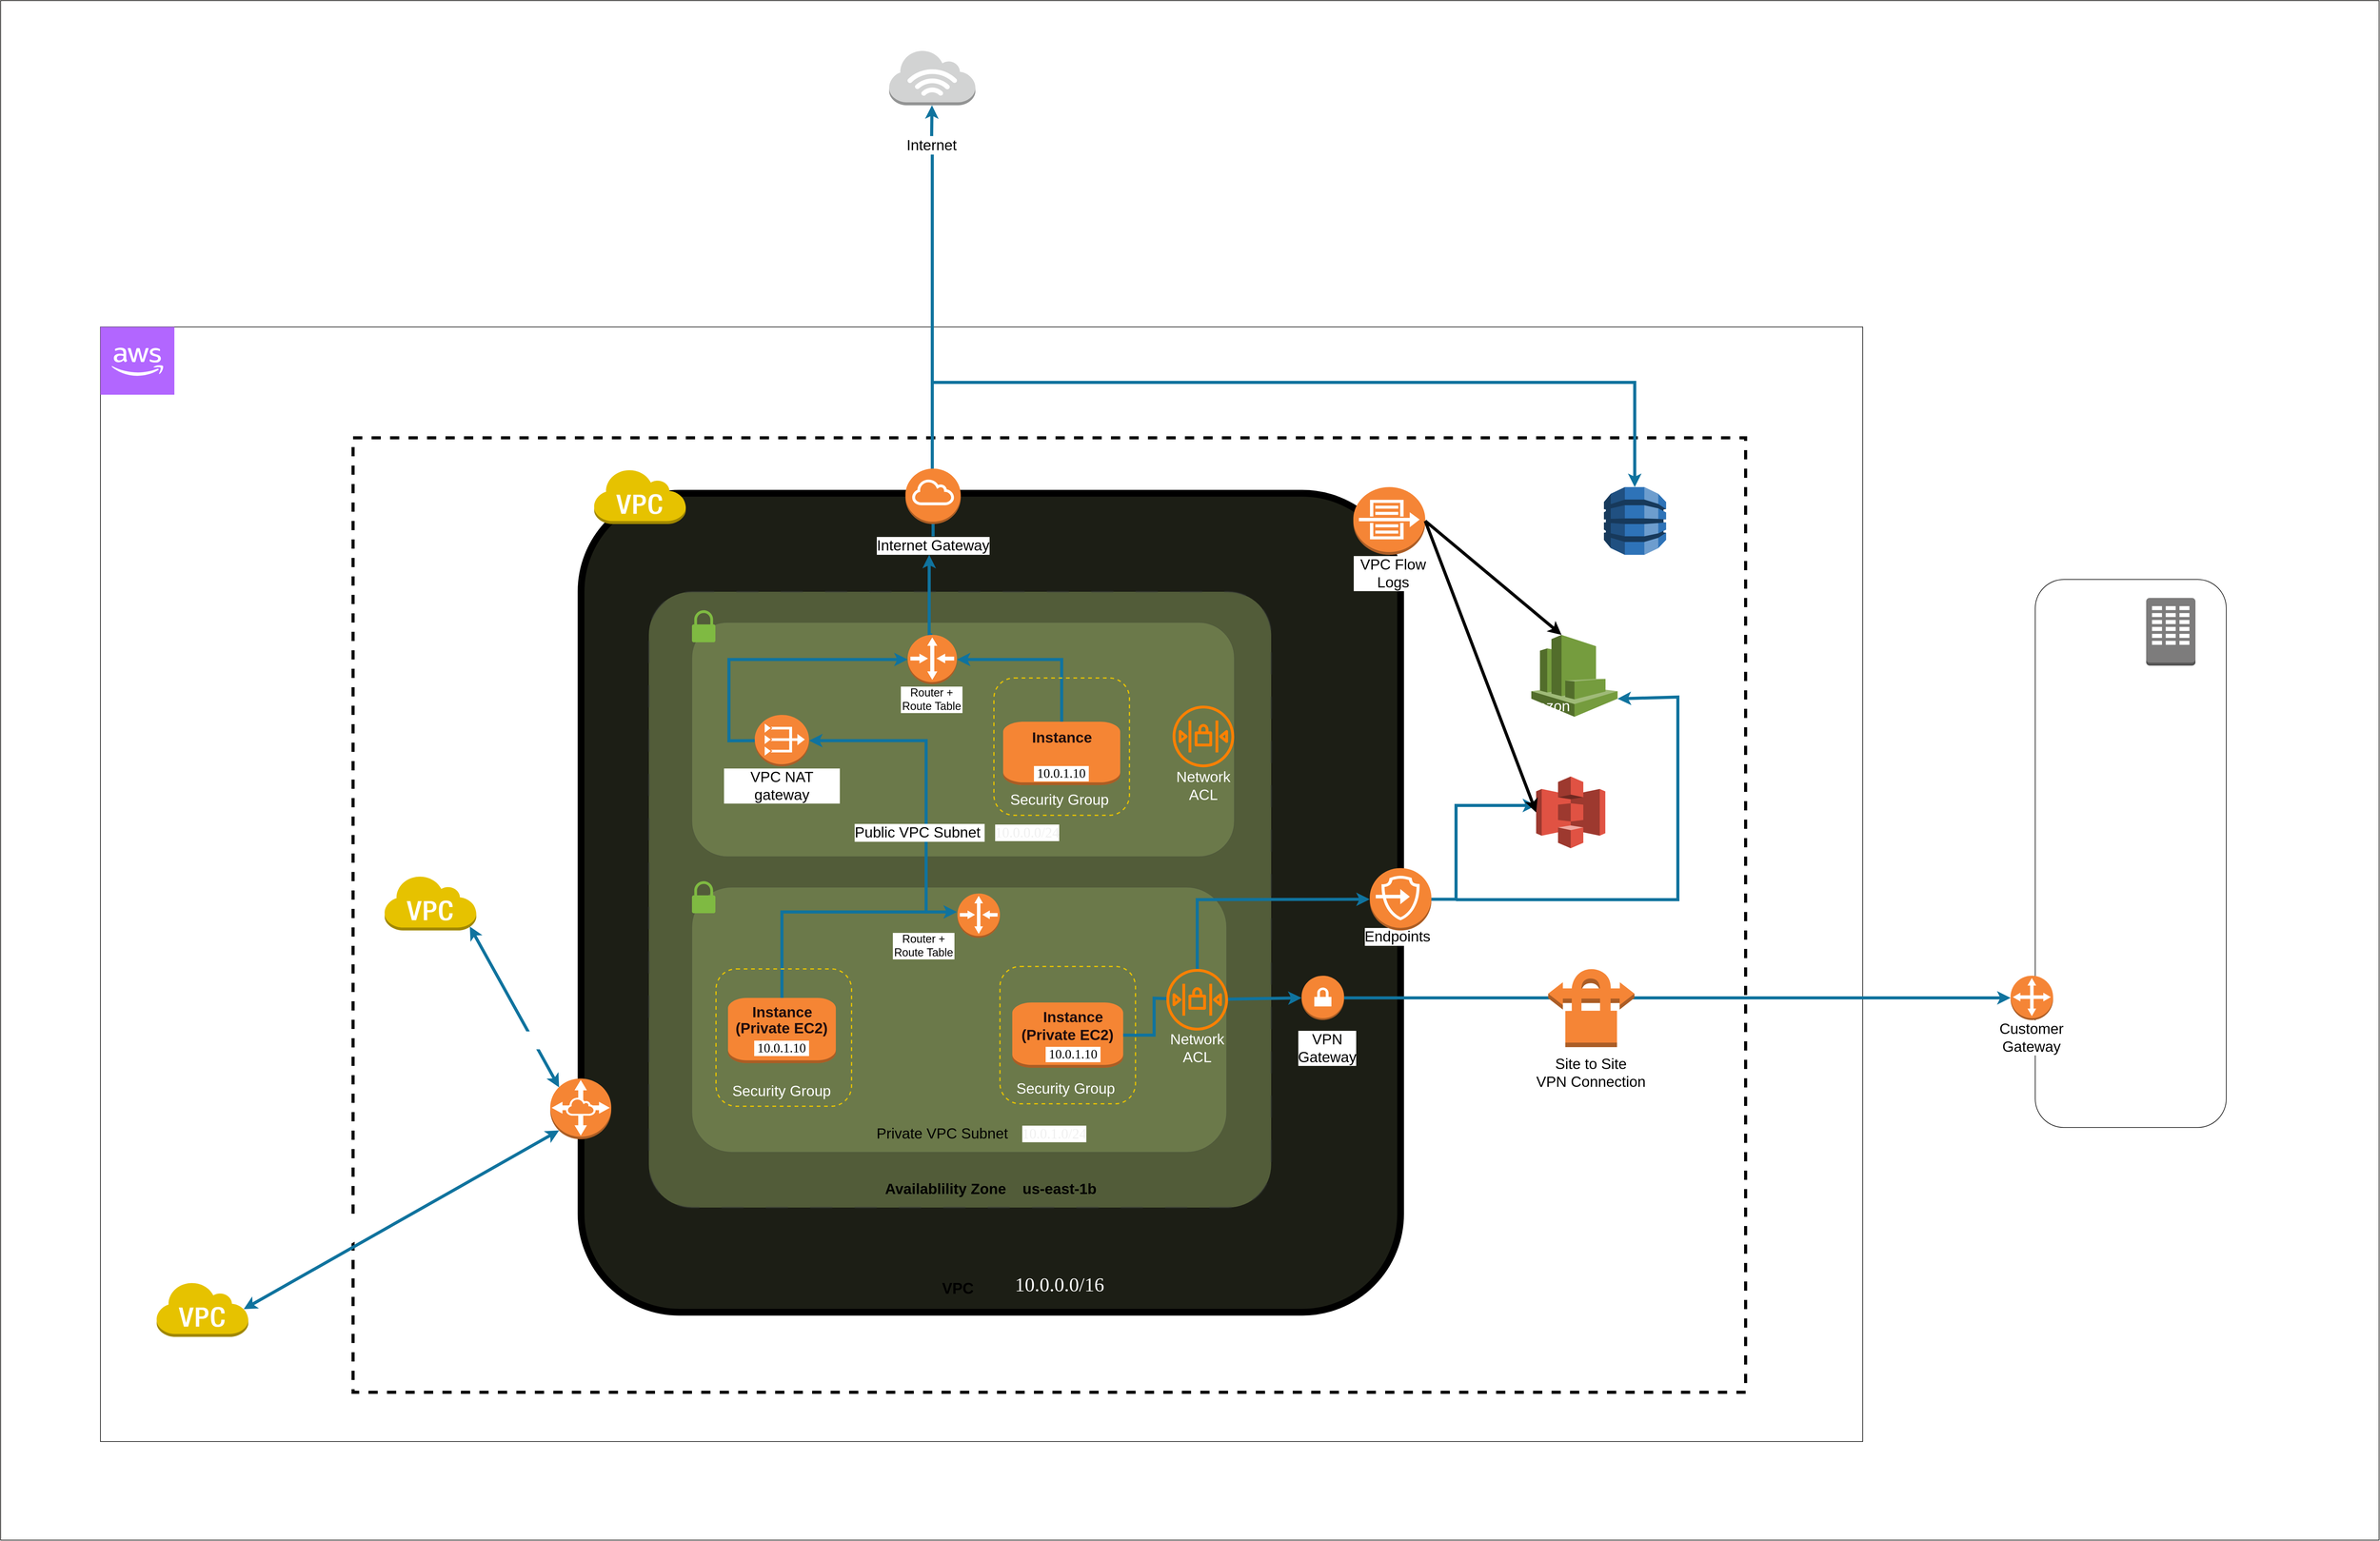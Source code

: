 <mxfile version="20.8.10" type="device"><diagram name="Page-1" id="URn1iFAqSLyR7qsooxWt"><mxGraphModel dx="5670" dy="3695" grid="1" gridSize="10" guides="1" tooltips="1" connect="1" arrows="1" fold="1" page="1" pageScale="1" pageWidth="850" pageHeight="1100" math="0" shadow="0"><root><mxCell id="0"/><mxCell id="1" parent="0"/><mxCell id="OFuZoDjixB0MtBA0XgPC-72" value="" style="rounded=0;whiteSpace=wrap;html=1;labelBackgroundColor=default;labelBorderColor=default;strokeColor=#040301;fontFamily=Helvetica;fontSize=18;fontColor=#FFFFFF;movable=1;resizable=1;rotatable=1;deletable=1;editable=1;connectable=1;" vertex="1" parent="1"><mxGeometry x="-1022" y="-880" width="3860" height="2500" as="geometry"/></mxCell><mxCell id="OFuZoDjixB0MtBA0XgPC-3" value="s" style="rounded=0;whiteSpace=wrap;html=1;movable=1;resizable=1;rotatable=1;deletable=1;editable=1;connectable=1;" vertex="1" parent="1"><mxGeometry x="-860" y="-350" width="2860" height="1810" as="geometry"/></mxCell><mxCell id="OFuZoDjixB0MtBA0XgPC-1" value="" style="outlineConnect=0;dashed=0;verticalLabelPosition=bottom;verticalAlign=top;align=center;html=1;shape=mxgraph.aws3.cloud_2;fillColor=#B266FF;gradientColor=none;movable=1;resizable=1;rotatable=1;deletable=1;editable=1;connectable=1;" vertex="1" parent="1"><mxGeometry x="-860" y="-350" width="120" height="110" as="geometry"/></mxCell><mxCell id="OFuZoDjixB0MtBA0XgPC-4" value="" style="rounded=0;whiteSpace=wrap;html=1;dashed=1;perimeterSpacing=2;strokeWidth=5;movable=1;resizable=1;rotatable=1;deletable=1;editable=1;connectable=1;" vertex="1" parent="1"><mxGeometry x="-450" y="-170" width="2260" height="1550" as="geometry"/></mxCell><mxCell id="OFuZoDjixB0MtBA0XgPC-8" value="" style="outlineConnect=0;dashed=0;verticalLabelPosition=bottom;verticalAlign=top;align=center;html=1;shape=mxgraph.aws3.internet_3;fillColor=#D2D3D3;gradientColor=none;movable=1;resizable=1;rotatable=1;deletable=1;editable=1;connectable=1;" vertex="1" parent="1"><mxGeometry x="420.06" y="-800" width="139.87" height="90" as="geometry"/></mxCell><mxCell id="OFuZoDjixB0MtBA0XgPC-13" value="s" style="rounded=1;whiteSpace=wrap;html=1;fontFamily=VT323;fontSource=https%3A%2F%2Ffonts.googleapis.com%2Fcss%3Ffamily%3DVT323;arcSize=12;strokeWidth=11;movable=1;resizable=1;rotatable=1;deletable=1;editable=1;connectable=1;fillColor=#1c1e15;" vertex="1" parent="1"><mxGeometry x="-80" y="-80" width="1330" height="1330" as="geometry"/></mxCell><mxCell id="OFuZoDjixB0MtBA0XgPC-14" value="" style="outlineConnect=0;dashed=0;verticalLabelPosition=bottom;verticalAlign=top;align=center;html=1;shape=mxgraph.aws3.virtual_private_cloud;fillColor=#E6C200;fontColor=#000000;strokeColor=#E6C200;movable=1;resizable=1;rotatable=1;deletable=1;editable=1;connectable=1;" vertex="1" parent="1"><mxGeometry x="-60" y="-120" width="150" height="90" as="geometry"/></mxCell><mxCell id="OFuZoDjixB0MtBA0XgPC-15" value="" style="rounded=1;whiteSpace=wrap;html=1;dashed=1;dashPattern=12 12;arcSize=7;strokeWidth=3;movable=1;resizable=1;rotatable=1;deletable=1;editable=1;connectable=1;fillColor=#cdeb8b;strokeColor=#36393d;opacity=30;" vertex="1" parent="1"><mxGeometry x="30" y="80" width="1010" height="1000" as="geometry"/></mxCell><mxCell id="OFuZoDjixB0MtBA0XgPC-17" value="" style="rounded=1;whiteSpace=wrap;html=1;movable=1;resizable=1;rotatable=1;deletable=1;editable=1;connectable=1;fillColor=#cdeb8b;strokeColor=#36393d;opacity=20;" vertex="1" parent="1"><mxGeometry x="100" y="560" width="867.5" height="430" as="geometry"/></mxCell><mxCell id="OFuZoDjixB0MtBA0XgPC-16" value="" style="rounded=1;whiteSpace=wrap;html=1;movable=1;resizable=1;rotatable=1;deletable=1;editable=1;connectable=1;fillColor=#cdeb8b;strokeColor=#36393d;opacity=20;" vertex="1" parent="1"><mxGeometry x="100" y="130" width="880" height="380" as="geometry"/></mxCell><mxCell id="OFuZoDjixB0MtBA0XgPC-19" value="Private VPC Subnet&amp;nbsp;" style="text;html=1;strokeColor=none;fillColor=none;align=center;verticalAlign=middle;whiteSpace=wrap;rounded=0;strokeWidth=2;fontSize=24;movable=1;resizable=1;rotatable=1;deletable=1;editable=1;connectable=1;" vertex="1" parent="1"><mxGeometry x="389.25" y="950" width="240.75" height="20" as="geometry"/></mxCell><mxCell id="OFuZoDjixB0MtBA0XgPC-25" value="" style="outlineConnect=0;dashed=0;verticalLabelPosition=bottom;verticalAlign=top;align=center;html=1;shape=mxgraph.aws3.instance;fillColor=#F58534;gradientColor=none;movable=1;resizable=1;rotatable=1;deletable=1;editable=1;connectable=1;" vertex="1" parent="1"><mxGeometry x="605" y="291" width="190" height="103" as="geometry"/></mxCell><mxCell id="OFuZoDjixB0MtBA0XgPC-6" value="Availablility Zone&amp;nbsp; &amp;nbsp; us-east-1b" style="text;html=1;strokeColor=none;fillColor=none;align=center;verticalAlign=middle;whiteSpace=wrap;rounded=0;fontStyle=1;fontSize=24;movable=1;resizable=1;rotatable=1;deletable=1;editable=1;connectable=1;" vertex="1" parent="1"><mxGeometry x="412.44" y="1040" width="345.76" height="20" as="geometry"/></mxCell><mxCell id="OFuZoDjixB0MtBA0XgPC-28" value="&lt;font size=&quot;1&quot; color=&quot;#210d0d&quot;&gt;&lt;b style=&quot;font-size: 24px;&quot;&gt;Instance&lt;/b&gt;&lt;/font&gt;" style="text;html=1;align=center;verticalAlign=middle;whiteSpace=wrap;rounded=0;movable=1;resizable=1;rotatable=1;deletable=1;editable=1;connectable=1;" vertex="1" parent="1"><mxGeometry x="657.5" y="306.5" width="85" height="21" as="geometry"/></mxCell><mxCell id="OFuZoDjixB0MtBA0XgPC-30" value="&lt;font style=&quot;font-size: 21px;&quot;&gt;&amp;nbsp;10.0.1.10&amp;nbsp;&lt;br style=&quot;font-size: 21px;&quot;&gt;&lt;/font&gt;" style="text;html=1;strokeColor=none;fillColor=none;align=center;verticalAlign=middle;whiteSpace=wrap;rounded=0;labelBackgroundColor=default;fontFamily=VT323;fontSource=https%3A%2F%2Ffonts.googleapis.com%2Fcss%3Ffamily%3DVT323;fontSize=21;movable=1;resizable=1;rotatable=1;deletable=1;editable=1;connectable=1;" vertex="1" parent="1"><mxGeometry x="664.35" y="369.75" width="71.31" height="11" as="geometry"/></mxCell><mxCell id="OFuZoDjixB0MtBA0XgPC-33" value="10.0.0.0/24" style="text;html=1;strokeColor=none;fillColor=none;align=center;verticalAlign=middle;whiteSpace=wrap;rounded=0;fontSize=23;fontFamily=VT323;fontColor=#F0F0F0;labelBackgroundColor=default;movable=1;resizable=1;rotatable=1;deletable=1;editable=1;connectable=1;" vertex="1" parent="1"><mxGeometry x="613.53" y="461.5" width="60" height="18" as="geometry"/></mxCell><mxCell id="OFuZoDjixB0MtBA0XgPC-34" value="10.0.1.0/24" style="text;html=1;strokeColor=none;fillColor=none;align=center;verticalAlign=middle;whiteSpace=wrap;rounded=0;fontSize=23;fontFamily=VT323;fontColor=#F0F0F0;labelBackgroundColor=default;movable=1;resizable=1;rotatable=1;deletable=1;editable=1;connectable=1;" vertex="1" parent="1"><mxGeometry x="657.5" y="951" width="60" height="18" as="geometry"/></mxCell><mxCell id="OFuZoDjixB0MtBA0XgPC-36" value="" style="outlineConnect=0;dashed=0;verticalLabelPosition=bottom;verticalAlign=top;align=center;html=1;shape=mxgraph.aws3.instance;fillColor=#F58534;gradientColor=none;movable=1;resizable=1;rotatable=1;deletable=1;editable=1;connectable=1;" vertex="1" parent="1"><mxGeometry x="158.48" y="739.5" width="175" height="106" as="geometry"/></mxCell><mxCell id="OFuZoDjixB0MtBA0XgPC-37" value="&lt;font color=&quot;#210d0d&quot; style=&quot;font-size: 24px;&quot;&gt;&lt;b style=&quot;font-size: 24px;&quot;&gt;Instance&lt;/b&gt;&lt;/font&gt;" style="text;html=1;align=center;verticalAlign=middle;whiteSpace=wrap;rounded=0;fontSize=24;movable=1;resizable=1;rotatable=1;deletable=1;editable=1;connectable=1;" vertex="1" parent="1"><mxGeometry x="206.5" y="755.5" width="78.96" height="14.5" as="geometry"/></mxCell><mxCell id="OFuZoDjixB0MtBA0XgPC-38" value="&lt;font style=&quot;font-size: 21px;&quot;&gt;&amp;nbsp;10.0.1.10&amp;nbsp;&lt;br style=&quot;font-size: 21px;&quot;&gt;&lt;/font&gt;" style="text;html=1;strokeColor=none;fillColor=none;align=center;verticalAlign=middle;whiteSpace=wrap;rounded=0;labelBackgroundColor=default;fontFamily=VT323;fontSource=https%3A%2F%2Ffonts.googleapis.com%2Fcss%3Ffamily%3DVT323;fontSize=21;movable=1;resizable=1;rotatable=1;deletable=1;editable=1;connectable=1;" vertex="1" parent="1"><mxGeometry x="210.32" y="815" width="71.31" height="11" as="geometry"/></mxCell><mxCell id="OFuZoDjixB0MtBA0XgPC-46" value="" style="outlineConnect=0;dashed=0;verticalLabelPosition=bottom;verticalAlign=top;align=center;html=1;shape=mxgraph.aws3.instance;fillColor=#F58534;gradientColor=none;movable=1;resizable=1;rotatable=1;deletable=1;editable=1;connectable=1;" vertex="1" parent="1"><mxGeometry x="619.82" y="747" width="180" height="106" as="geometry"/></mxCell><mxCell id="OFuZoDjixB0MtBA0XgPC-47" value="&lt;font style=&quot;font-size: 21px;&quot;&gt;&amp;nbsp;10.0.1.10&amp;nbsp;&lt;br style=&quot;font-size: 21px;&quot;&gt;&lt;/font&gt;" style="text;html=1;strokeColor=none;fillColor=none;align=center;verticalAlign=middle;whiteSpace=wrap;rounded=0;labelBackgroundColor=default;fontFamily=VT323;fontSource=https%3A%2F%2Ffonts.googleapis.com%2Fcss%3Ffamily%3DVT323;fontSize=21;movable=1;resizable=1;rotatable=1;deletable=1;editable=1;connectable=1;" vertex="1" parent="1"><mxGeometry x="682.56" y="825" width="71.31" height="11" as="geometry"/></mxCell><mxCell id="OFuZoDjixB0MtBA0XgPC-48" value="&lt;font color=&quot;#210d0d&quot; style=&quot;font-size: 24px;&quot;&gt;&lt;b style=&quot;font-size: 24px;&quot;&gt;Instance&lt;/b&gt;&lt;/font&gt;" style="text;html=1;align=center;verticalAlign=middle;whiteSpace=wrap;rounded=0;fontSize=24;movable=1;resizable=1;rotatable=1;deletable=1;editable=1;connectable=1;" vertex="1" parent="1"><mxGeometry x="675.71" y="760" width="85" height="21" as="geometry"/></mxCell><mxCell id="OFuZoDjixB0MtBA0XgPC-49" value="" style="outlineConnect=0;dashed=0;verticalLabelPosition=bottom;verticalAlign=top;align=center;html=1;shape=mxgraph.aws3.dynamo_db;fillColor=#2E73B8;gradientColor=none;labelBackgroundColor=#fcfcfc;labelBorderColor=default;fontFamily=VT323;fontSource=https%3A%2F%2Ffonts.googleapis.com%2Fcss%3Ffamily%3DVT323;fontSize=18;fontColor=#050000;movable=1;resizable=1;rotatable=1;deletable=1;editable=1;connectable=1;" vertex="1" parent="1"><mxGeometry x="1580" y="-90" width="100.94" height="110" as="geometry"/></mxCell><mxCell id="OFuZoDjixB0MtBA0XgPC-50" value="" style="outlineConnect=0;dashed=0;verticalLabelPosition=bottom;verticalAlign=top;align=center;html=1;shape=mxgraph.aws3.s3;fillColor=#E05243;gradientColor=none;labelBackgroundColor=#fcfcfc;labelBorderColor=default;fontFamily=VT323;fontSource=https%3A%2F%2Ffonts.googleapis.com%2Fcss%3Ffamily%3DVT323;fontSize=18;fontColor=#050000;movable=1;resizable=1;rotatable=1;deletable=1;editable=1;connectable=1;" vertex="1" parent="1"><mxGeometry x="1470" y="380" width="112.25" height="116.5" as="geometry"/></mxCell><mxCell id="OFuZoDjixB0MtBA0XgPC-63" style="edgeStyle=orthogonalEdgeStyle;rounded=0;orthogonalLoop=1;jettySize=auto;html=1;exitX=1;exitY=0.5;exitDx=0;exitDy=0;exitPerimeter=0;entryX=0;entryY=0.5;entryDx=0;entryDy=0;entryPerimeter=0;fontFamily=VT323;fontSource=https%3A%2F%2Ffonts.googleapis.com%2Fcss%3Ffamily%3DVT323;fontSize=22;fontColor=#FFFFFF;fontStyle=1;strokeWidth=5;fillColor=#b1ddf0;strokeColor=#10739e;movable=1;resizable=1;rotatable=1;deletable=1;editable=1;connectable=1;" edge="1" parent="1" source="OFuZoDjixB0MtBA0XgPC-51" target="OFuZoDjixB0MtBA0XgPC-53"><mxGeometry relative="1" as="geometry"/></mxCell><mxCell id="OFuZoDjixB0MtBA0XgPC-51" value="" style="outlineConnect=0;dashed=0;verticalLabelPosition=bottom;verticalAlign=top;align=center;html=1;shape=mxgraph.aws3.vpn_gateway;fillColor=#F58534;gradientColor=none;labelBackgroundColor=#fcfcfc;labelBorderColor=default;fontFamily=VT323;fontSource=https%3A%2F%2Ffonts.googleapis.com%2Fcss%3Ffamily%3DVT323;fontSize=18;fontColor=#050000;movable=1;resizable=1;rotatable=1;deletable=1;editable=1;connectable=1;" vertex="1" parent="1"><mxGeometry x="1089.32" y="703.5" width="69" height="72" as="geometry"/></mxCell><mxCell id="OFuZoDjixB0MtBA0XgPC-52" value="" style="outlineConnect=0;dashed=0;verticalLabelPosition=bottom;verticalAlign=top;align=center;html=1;shape=mxgraph.aws3.vpn_connection;fillColor=#F58536;gradientColor=none;labelBackgroundColor=#fcfcfc;labelBorderColor=default;fontFamily=VT323;fontSource=https%3A%2F%2Ffonts.googleapis.com%2Fcss%3Ffamily%3DVT323;fontSize=18;fontColor=#050000;movable=1;resizable=1;rotatable=1;deletable=1;editable=1;connectable=1;" vertex="1" parent="1"><mxGeometry x="1489.58" y="689.5" width="140" height="130" as="geometry"/></mxCell><mxCell id="OFuZoDjixB0MtBA0XgPC-54" value="" style="rounded=1;whiteSpace=wrap;html=1;labelBackgroundColor=#fcfcfc;labelBorderColor=default;fontFamily=VT323;fontSource=https%3A%2F%2Ffonts.googleapis.com%2Fcss%3Ffamily%3DVT323;fontSize=18;fontColor=#050000;movable=1;resizable=1;rotatable=1;deletable=1;editable=1;connectable=1;" vertex="1" parent="1"><mxGeometry x="2280" y="60" width="310" height="890" as="geometry"/></mxCell><mxCell id="OFuZoDjixB0MtBA0XgPC-53" value="" style="outlineConnect=0;dashed=0;verticalLabelPosition=bottom;verticalAlign=top;align=center;html=1;shape=mxgraph.aws3.customer_gateway;fillColor=#F58536;gradientColor=none;labelBackgroundColor=#fcfcfc;labelBorderColor=default;fontFamily=VT323;fontSource=https%3A%2F%2Ffonts.googleapis.com%2Fcss%3Ffamily%3DVT323;fontSize=18;fontColor=#050000;movable=1;resizable=1;rotatable=1;deletable=1;editable=1;connectable=1;" vertex="1" parent="1"><mxGeometry x="2240" y="703.5" width="69" height="72" as="geometry"/></mxCell><mxCell id="OFuZoDjixB0MtBA0XgPC-58" value="VPC&amp;nbsp;" style="text;html=1;strokeColor=none;fillColor=none;align=center;verticalAlign=middle;whiteSpace=wrap;rounded=0;fontStyle=1;fontSize=25;movable=1;resizable=1;rotatable=1;deletable=1;editable=1;connectable=1;" vertex="1" parent="1"><mxGeometry x="511.8" y="1200" width="46.41" height="20" as="geometry"/></mxCell><mxCell id="OFuZoDjixB0MtBA0XgPC-60" value="10.0.0.0/16" style="text;html=1;strokeColor=none;fillColor=none;align=center;verticalAlign=middle;whiteSpace=wrap;rounded=0;fontSize=32;fontFamily=VT323;fontColor=#FFFFFF;movable=1;resizable=1;rotatable=1;deletable=1;editable=1;connectable=1;" vertex="1" parent="1"><mxGeometry x="644.49" y="1190" width="105" height="30" as="geometry"/></mxCell><mxCell id="OFuZoDjixB0MtBA0XgPC-82" value="Router + Route Table" style="text;html=1;fillColor=none;align=center;verticalAlign=middle;whiteSpace=wrap;rounded=0;fontSize=18;fontFamily=Helvetica;labelBackgroundColor=default;movable=1;resizable=1;rotatable=1;deletable=1;editable=1;connectable=1;" vertex="1" parent="1"><mxGeometry x="438.21" y="240" width="101.5" height="30" as="geometry"/></mxCell><mxCell id="OFuZoDjixB0MtBA0XgPC-84" value="us-east1-region" style="text;html=1;strokeColor=none;fillColor=none;align=center;verticalAlign=middle;whiteSpace=wrap;rounded=0;fontSize=24;fontFamily=Helvetica;fontColor=#FFFFFF;movable=1;resizable=1;rotatable=1;deletable=1;editable=1;connectable=1;" vertex="1" parent="1"><mxGeometry x="523.85" y="1330" width="234.35" height="30" as="geometry"/></mxCell><mxCell id="OFuZoDjixB0MtBA0XgPC-94" style="edgeStyle=orthogonalEdgeStyle;rounded=0;orthogonalLoop=1;jettySize=auto;html=1;fontFamily=VT323;fontSource=https%3A%2F%2Ffonts.googleapis.com%2Fcss%3Ffamily%3DVT323;fontSize=22;fontColor=#FFFFFF;fontStyle=1;strokeWidth=5;fillColor=#b1ddf0;strokeColor=#10739e;movable=1;resizable=1;rotatable=1;deletable=1;editable=1;connectable=1;" edge="1" parent="1" source="OFuZoDjixB0MtBA0XgPC-36"><mxGeometry relative="1" as="geometry"><mxPoint x="480" y="690" as="sourcePoint"/><mxPoint x="530" y="600" as="targetPoint"/><Array as="points"><mxPoint x="246" y="600"/><mxPoint x="530" y="600"/></Array></mxGeometry></mxCell><mxCell id="OFuZoDjixB0MtBA0XgPC-95" value="" style="edgeStyle=orthogonalEdgeStyle;rounded=0;orthogonalLoop=1;jettySize=auto;html=1;exitX=0.5;exitY=0;exitDx=0;exitDy=0;exitPerimeter=0;entryX=0.5;entryY=1;entryDx=0;entryDy=0;fontFamily=VT323;fontSource=https%3A%2F%2Ffonts.googleapis.com%2Fcss%3Ffamily%3DVT323;fontSize=22;fontColor=#FFFFFF;fontStyle=1;strokeWidth=5;fillColor=#b1ddf0;strokeColor=#10739e;entryPerimeter=0;endArrow=none;startArrow=none;movable=1;resizable=1;rotatable=1;deletable=1;editable=1;connectable=1;" edge="1" parent="1" source="OFuZoDjixB0MtBA0XgPC-10" target="OFuZoDjixB0MtBA0XgPC-9"><mxGeometry relative="1" as="geometry"><mxPoint x="579.0" y="50.0" as="sourcePoint"/><mxPoint x="578.095" y="-400" as="targetPoint"/><Array as="points"><mxPoint x="490" y="-120"/><mxPoint x="490" y="-630"/></Array></mxGeometry></mxCell><mxCell id="OFuZoDjixB0MtBA0XgPC-9" value="&lt;font style=&quot;font-size: 24px;&quot;&gt;Internet&lt;/font&gt;" style="text;html=1;strokeColor=none;fillColor=none;align=center;verticalAlign=middle;whiteSpace=wrap;rounded=0;labelBackgroundColor=default;movable=1;resizable=1;rotatable=1;deletable=1;editable=1;connectable=1;" vertex="1" parent="1"><mxGeometry x="458.96" y="-660" width="60" height="30" as="geometry"/></mxCell><mxCell id="OFuZoDjixB0MtBA0XgPC-96" value="" style="edgeStyle=orthogonalEdgeStyle;rounded=0;orthogonalLoop=1;jettySize=auto;html=1;exitX=0.5;exitY=0;exitDx=0;exitDy=0;entryX=0.5;entryY=1;entryDx=0;entryDy=0;fontFamily=VT323;fontSource=https%3A%2F%2Ffonts.googleapis.com%2Fcss%3Ffamily%3DVT323;fontSize=22;fontColor=#FFFFFF;fontStyle=1;strokeWidth=5;fillColor=#b1ddf0;strokeColor=#10739e;entryPerimeter=0;endArrow=none;movable=1;resizable=1;rotatable=1;deletable=1;editable=1;connectable=1;" edge="1" parent="1" source="OFuZoDjixB0MtBA0XgPC-12" target="OFuZoDjixB0MtBA0XgPC-10"><mxGeometry relative="1" as="geometry"><mxPoint x="579.0" y="50.0" as="sourcePoint"/><mxPoint x="578.1" y="-310" as="targetPoint"/></mxGeometry></mxCell><mxCell id="OFuZoDjixB0MtBA0XgPC-10" value="" style="outlineConnect=0;dashed=0;verticalLabelPosition=bottom;verticalAlign=top;align=center;html=1;shape=mxgraph.aws3.internet_gateway;fillColor=#F58534;gradientColor=none;movable=1;resizable=1;rotatable=1;deletable=1;editable=1;connectable=1;" vertex="1" parent="1"><mxGeometry x="446.45" y="-120" width="89.75" height="90" as="geometry"/></mxCell><mxCell id="OFuZoDjixB0MtBA0XgPC-97" style="edgeStyle=orthogonalEdgeStyle;rounded=0;orthogonalLoop=1;jettySize=auto;html=1;fontFamily=VT323;fontSource=https%3A%2F%2Ffonts.googleapis.com%2Fcss%3Ffamily%3DVT323;fontSize=22;fontColor=#FFFFFF;fontStyle=1;strokeWidth=5;fillColor=#b1ddf0;strokeColor=#10739e;movable=1;resizable=1;rotatable=1;deletable=1;editable=1;connectable=1;" edge="1" parent="1" target="OFuZoDjixB0MtBA0XgPC-49"><mxGeometry relative="1" as="geometry"><mxPoint x="490" y="-260" as="sourcePoint"/><mxPoint x="1009" y="-150" as="targetPoint"/><Array as="points"><mxPoint x="1630" y="-260"/></Array></mxGeometry></mxCell><mxCell id="OFuZoDjixB0MtBA0XgPC-98" style="edgeStyle=orthogonalEdgeStyle;rounded=0;orthogonalLoop=1;jettySize=auto;html=1;fontFamily=VT323;fontSource=https%3A%2F%2Ffonts.googleapis.com%2Fcss%3Ffamily%3DVT323;fontSize=22;fontColor=#FFFFFF;fontStyle=1;strokeWidth=5;fillColor=#b1ddf0;strokeColor=#10739e;startArrow=none;movable=1;resizable=1;rotatable=1;deletable=1;editable=1;connectable=1;exitX=1;exitY=0.5;exitDx=0;exitDy=0;exitPerimeter=0;" edge="1" parent="1" source="OFuZoDjixB0MtBA0XgPC-55" target="OFuZoDjixB0MtBA0XgPC-50"><mxGeometry relative="1" as="geometry"><mxPoint x="1070" y="502.07" as="sourcePoint"/><mxPoint x="1416" y="430" as="targetPoint"/><Array as="points"><mxPoint x="1340" y="579"/><mxPoint x="1340" y="427"/></Array></mxGeometry></mxCell><mxCell id="OFuZoDjixB0MtBA0XgPC-12" value="Internet Gateway" style="text;html=1;strokeColor=none;fillColor=none;align=center;verticalAlign=middle;whiteSpace=wrap;rounded=0;fontSize=24;labelBackgroundColor=default;movable=1;resizable=1;rotatable=1;deletable=1;editable=1;connectable=1;" vertex="1" parent="1"><mxGeometry x="383.82" y="-10" width="215" height="30" as="geometry"/></mxCell><mxCell id="OFuZoDjixB0MtBA0XgPC-105" value="&lt;span style=&quot;font-size: 24px;&quot;&gt;Amazon DynamoDB&lt;/span&gt;" style="text;html=1;strokeColor=none;fillColor=none;align=center;verticalAlign=middle;whiteSpace=wrap;rounded=0;fontSize=22;fontFamily=Helvetica;fontColor=#FFFFFF;movable=1;resizable=1;rotatable=1;deletable=1;editable=1;connectable=1;" vertex="1" parent="1"><mxGeometry x="1555.7" y="40" width="149.53" height="30" as="geometry"/></mxCell><mxCell id="OFuZoDjixB0MtBA0XgPC-108" value="Endpoints" style="text;html=1;strokeColor=none;fillColor=none;align=center;verticalAlign=middle;whiteSpace=wrap;rounded=0;fontSize=24;labelBackgroundColor=default;movable=1;resizable=1;rotatable=1;deletable=1;editable=1;connectable=1;" vertex="1" parent="1"><mxGeometry x="1180" y="624.75" width="130" height="30" as="geometry"/></mxCell><mxCell id="OFuZoDjixB0MtBA0XgPC-109" value="Site to Site&lt;br&gt;VPN Connection" style="text;html=1;strokeColor=none;fillColor=none;align=center;verticalAlign=middle;whiteSpace=wrap;rounded=0;fontSize=24;labelBackgroundColor=default;movable=1;resizable=1;rotatable=1;deletable=1;editable=1;connectable=1;" vertex="1" parent="1"><mxGeometry x="1457.43" y="845.5" width="204.3" height="30" as="geometry"/></mxCell><mxCell id="OFuZoDjixB0MtBA0XgPC-111" value="VPN &lt;br&gt;Gateway" style="text;html=1;strokeColor=none;fillColor=none;align=center;verticalAlign=middle;whiteSpace=wrap;rounded=0;fontSize=24;labelBackgroundColor=default;movable=1;resizable=1;rotatable=1;deletable=1;editable=1;connectable=1;" vertex="1" parent="1"><mxGeometry x="1070" y="805.5" width="122.15" height="30" as="geometry"/></mxCell><mxCell id="OFuZoDjixB0MtBA0XgPC-114" value="&lt;span style=&quot;font-size: 24px;&quot;&gt;Amazon S3&lt;/span&gt;" style="text;html=1;strokeColor=none;fillColor=none;align=center;verticalAlign=middle;whiteSpace=wrap;rounded=0;fontSize=22;fontFamily=Helvetica;fontColor=#FFFFFF;movable=1;resizable=1;rotatable=1;deletable=1;editable=1;connectable=1;" vertex="1" parent="1"><mxGeometry x="1457.43" y="510" width="149.53" height="30" as="geometry"/></mxCell><mxCell id="OFuZoDjixB0MtBA0XgPC-55" value="" style="outlineConnect=0;dashed=0;verticalLabelPosition=bottom;verticalAlign=top;align=center;html=1;shape=mxgraph.aws3.endpoints;fillColor=#F58534;gradientColor=none;labelBackgroundColor=#fcfcfc;labelBorderColor=default;fontFamily=VT323;fontSource=https%3A%2F%2Ffonts.googleapis.com%2Fcss%3Ffamily%3DVT323;fontSize=18;fontColor=#050000;movable=1;resizable=1;rotatable=1;deletable=1;editable=1;connectable=1;" vertex="1" parent="1"><mxGeometry x="1200" y="528.75" width="100" height="101.25" as="geometry"/></mxCell><mxCell id="OFuZoDjixB0MtBA0XgPC-117" value="" style="outlineConnect=0;dashed=0;verticalLabelPosition=bottom;verticalAlign=top;align=center;html=1;shape=mxgraph.aws3.corporate_data_center;fillColor=#7D7C7C;gradientColor=none;labelBackgroundColor=default;labelBorderColor=default;strokeColor=#E6C200;strokeWidth=5;fontFamily=Helvetica;fontSize=24;fontColor=#FFFFFF;movable=1;resizable=1;rotatable=1;deletable=1;editable=1;connectable=1;" vertex="1" parent="1"><mxGeometry x="2460" y="90" width="80" height="110" as="geometry"/></mxCell><mxCell id="OFuZoDjixB0MtBA0XgPC-118" value="Corportate Data Center" style="text;html=1;strokeColor=none;fillColor=none;align=center;verticalAlign=middle;whiteSpace=wrap;rounded=0;fontSize=24;fontFamily=Helvetica;fontColor=#FFFFFF;movable=1;resizable=1;rotatable=1;deletable=1;editable=1;connectable=1;" vertex="1" parent="1"><mxGeometry x="2235" y="905.75" width="400" height="30" as="geometry"/></mxCell><mxCell id="OFuZoDjixB0MtBA0XgPC-125" style="edgeStyle=orthogonalEdgeStyle;rounded=0;orthogonalLoop=1;jettySize=auto;html=1;exitX=0.5;exitY=0;exitDx=0;exitDy=0;exitPerimeter=0;strokeWidth=5;fontFamily=Helvetica;fontSize=24;fontColor=#FFFFFF;fillColor=#b1ddf0;strokeColor=#10739e;" edge="1" parent="1" source="OFuZoDjixB0MtBA0XgPC-119" target="OFuZoDjixB0MtBA0XgPC-12"><mxGeometry relative="1" as="geometry"><Array as="points"><mxPoint x="485" y="120"/><mxPoint x="485" y="120"/></Array></mxGeometry></mxCell><mxCell id="OFuZoDjixB0MtBA0XgPC-119" value="" style="outlineConnect=0;dashed=0;verticalLabelPosition=bottom;verticalAlign=top;align=center;html=1;shape=mxgraph.aws3.router;fillColor=#F58534;gradientColor=none;labelBackgroundColor=default;labelBorderColor=default;strokeColor=#E6C200;strokeWidth=5;fontFamily=Helvetica;fontSize=24;fontColor=#FFFFFF;" vertex="1" parent="1"><mxGeometry x="450" y="150" width="80" height="80" as="geometry"/></mxCell><mxCell id="OFuZoDjixB0MtBA0XgPC-120" value="" style="outlineConnect=0;dashed=0;verticalLabelPosition=bottom;verticalAlign=top;align=center;html=1;shape=mxgraph.aws3.router;fillColor=#F58534;gradientColor=none;labelBackgroundColor=default;labelBorderColor=default;strokeColor=#E6C200;strokeWidth=5;fontFamily=Helvetica;fontSize=24;fontColor=#FFFFFF;" vertex="1" parent="1"><mxGeometry x="530.82" y="570" width="69" height="72" as="geometry"/></mxCell><mxCell id="OFuZoDjixB0MtBA0XgPC-123" value="" style="endArrow=classic;html=1;rounded=0;strokeWidth=5;fontFamily=Helvetica;fontSize=24;fontColor=#FFFFFF;exitX=0.5;exitY=0;exitDx=0;exitDy=0;exitPerimeter=0;entryX=1;entryY=0.5;entryDx=0;entryDy=0;entryPerimeter=0;fillColor=#b1ddf0;strokeColor=#10739e;" edge="1" parent="1" source="OFuZoDjixB0MtBA0XgPC-25" target="OFuZoDjixB0MtBA0XgPC-119"><mxGeometry width="50" height="50" relative="1" as="geometry"><mxPoint x="700" y="290" as="sourcePoint"/><mxPoint x="750" y="240" as="targetPoint"/><Array as="points"><mxPoint x="700" y="190"/></Array></mxGeometry></mxCell><mxCell id="OFuZoDjixB0MtBA0XgPC-124" value="" style="endArrow=classic;html=1;rounded=0;strokeWidth=5;fontFamily=Helvetica;fontSize=24;fontColor=#FFFFFF;exitX=0;exitY=0.5;exitDx=0;exitDy=0;exitPerimeter=0;entryX=0;entryY=0.5;entryDx=0;entryDy=0;entryPerimeter=0;fillColor=#b1ddf0;strokeColor=#10739e;" edge="1" parent="1" source="OFuZoDjixB0MtBA0XgPC-137" target="OFuZoDjixB0MtBA0XgPC-119"><mxGeometry width="50" height="50" relative="1" as="geometry"><mxPoint x="475" y="294" as="sourcePoint"/><mxPoint x="446.45" y="220" as="targetPoint"/><Array as="points"><mxPoint x="160" y="322"/><mxPoint x="160" y="190"/></Array></mxGeometry></mxCell><mxCell id="OFuZoDjixB0MtBA0XgPC-126" value="" style="outlineConnect=0;dashed=0;verticalLabelPosition=bottom;verticalAlign=top;align=center;html=1;shape=mxgraph.aws3.vpc_peering;fillColor=#F58534;gradientColor=none;labelBackgroundColor=default;labelBorderColor=default;strokeColor=#E6C200;strokeWidth=5;fontFamily=Helvetica;fontSize=24;fontColor=#FFFFFF;" vertex="1" parent="1"><mxGeometry x="-130" y="870.5" width="99" height="98.5" as="geometry"/></mxCell><mxCell id="OFuZoDjixB0MtBA0XgPC-127" value="" style="outlineConnect=0;dashed=0;verticalLabelPosition=bottom;verticalAlign=top;align=center;html=1;shape=mxgraph.aws3.virtual_private_cloud;fillColor=#E6C200;fontColor=#000000;strokeColor=#E6C200;movable=1;resizable=1;rotatable=1;deletable=1;editable=1;connectable=1;" vertex="1" parent="1"><mxGeometry x="-400" y="540" width="150" height="90" as="geometry"/></mxCell><mxCell id="OFuZoDjixB0MtBA0XgPC-128" value="" style="outlineConnect=0;dashed=0;verticalLabelPosition=bottom;verticalAlign=top;align=center;html=1;shape=mxgraph.aws3.virtual_private_cloud;fillColor=#E6C200;fontColor=#000000;strokeColor=#E6C200;movable=1;resizable=1;rotatable=1;deletable=1;editable=1;connectable=1;" vertex="1" parent="1"><mxGeometry x="-770" y="1200" width="150" height="90" as="geometry"/></mxCell><mxCell id="OFuZoDjixB0MtBA0XgPC-129" value="" style="endArrow=classic;startArrow=classic;html=1;rounded=0;strokeWidth=5;fontFamily=Helvetica;fontSize=24;fontColor=#FFFFFF;exitX=0.93;exitY=0.93;exitDx=0;exitDy=0;exitPerimeter=0;fillColor=#b1ddf0;strokeColor=#10739e;entryX=0.145;entryY=0.145;entryDx=0;entryDy=0;entryPerimeter=0;" edge="1" parent="1" source="OFuZoDjixB0MtBA0XgPC-127" target="OFuZoDjixB0MtBA0XgPC-126"><mxGeometry width="50" height="50" relative="1" as="geometry"><mxPoint x="-50" y="800" as="sourcePoint"/><mxPoint x="80" y="860" as="targetPoint"/></mxGeometry></mxCell><mxCell id="OFuZoDjixB0MtBA0XgPC-130" value="" style="endArrow=classic;startArrow=classic;html=1;rounded=0;strokeWidth=5;fontFamily=Helvetica;fontSize=24;fontColor=#FFFFFF;exitX=0.95;exitY=0.5;exitDx=0;exitDy=0;exitPerimeter=0;entryX=0.145;entryY=0.855;entryDx=0;entryDy=0;entryPerimeter=0;fillColor=#b1ddf0;strokeColor=#10739e;" edge="1" parent="1" source="OFuZoDjixB0MtBA0XgPC-128" target="OFuZoDjixB0MtBA0XgPC-126"><mxGeometry width="50" height="50" relative="1" as="geometry"><mxPoint x="-110" y="950" as="sourcePoint"/><mxPoint x="-60" y="900" as="targetPoint"/></mxGeometry></mxCell><mxCell id="OFuZoDjixB0MtBA0XgPC-131" value="Inter Region VPC peering connection" style="text;html=1;strokeColor=none;fillColor=none;align=center;verticalAlign=middle;whiteSpace=wrap;rounded=0;fontSize=24;fontFamily=Helvetica;fontColor=#FFFFFF;rotation=-30;labelBackgroundColor=default;" vertex="1" parent="1"><mxGeometry x="-610" y="1070" width="440" height="30" as="geometry"/></mxCell><mxCell id="OFuZoDjixB0MtBA0XgPC-132" value="VPC peering" style="text;html=1;strokeColor=none;fillColor=none;align=center;verticalAlign=middle;whiteSpace=wrap;rounded=0;fontSize=24;fontFamily=Helvetica;fontColor=#FFFFFF;rotation=0;labelBackgroundColor=default;" vertex="1" parent="1"><mxGeometry x="-260" y="792.5" width="140" height="30" as="geometry"/></mxCell><mxCell id="OFuZoDjixB0MtBA0XgPC-133" value="" style="sketch=0;pointerEvents=1;shadow=0;dashed=0;html=1;strokeColor=none;labelPosition=center;verticalLabelPosition=bottom;verticalAlign=top;outlineConnect=0;align=center;shape=mxgraph.office.security.lock_protected;fillColor=#7FBA42;labelBackgroundColor=default;labelBorderColor=default;strokeWidth=5;fontFamily=Helvetica;fontSize=24;fontColor=#FFFFFF;" vertex="1" parent="1"><mxGeometry x="100" y="110" width="38" height="52" as="geometry"/></mxCell><mxCell id="OFuZoDjixB0MtBA0XgPC-134" value="" style="sketch=0;pointerEvents=1;shadow=0;dashed=0;html=1;strokeColor=none;labelPosition=center;verticalLabelPosition=bottom;verticalAlign=top;outlineConnect=0;align=center;shape=mxgraph.office.security.lock_protected;fillColor=#7FBA42;labelBackgroundColor=default;labelBorderColor=default;strokeWidth=5;fontFamily=Helvetica;fontSize=24;fontColor=#FFFFFF;" vertex="1" parent="1"><mxGeometry x="100" y="550" width="38" height="52" as="geometry"/></mxCell><mxCell id="OFuZoDjixB0MtBA0XgPC-136" value="&lt;font color=&quot;#210d0d&quot;&gt;&lt;b&gt;(Private EC2)&lt;/b&gt;&lt;/font&gt;" style="text;html=1;align=center;verticalAlign=middle;whiteSpace=wrap;rounded=0;fontSize=24;movable=1;resizable=1;rotatable=1;deletable=1;editable=1;connectable=1;" vertex="1" parent="1"><mxGeometry x="169.4" y="778.5" width="153.16" height="21" as="geometry"/></mxCell><mxCell id="OFuZoDjixB0MtBA0XgPC-137" value="" style="outlineConnect=0;dashed=0;verticalLabelPosition=bottom;verticalAlign=top;align=center;html=1;shape=mxgraph.aws3.vpc_nat_gateway;fillColor=#F58536;gradientColor=none;labelBackgroundColor=default;labelBorderColor=default;strokeColor=#E6C200;strokeWidth=5;fontFamily=Helvetica;fontSize=24;fontColor=#FFFFFF;" vertex="1" parent="1"><mxGeometry x="201.96" y="280" width="88.04" height="83.5" as="geometry"/></mxCell><mxCell id="OFuZoDjixB0MtBA0XgPC-139" style="edgeStyle=orthogonalEdgeStyle;rounded=0;orthogonalLoop=1;jettySize=auto;html=1;entryX=1;entryY=0.5;entryDx=0;entryDy=0;fontFamily=VT323;fontSource=https%3A%2F%2Ffonts.googleapis.com%2Fcss%3Ffamily%3DVT323;fontSize=22;fontColor=#FFFFFF;fontStyle=1;strokeWidth=5;fillColor=#b1ddf0;strokeColor=#10739e;movable=1;resizable=1;rotatable=1;deletable=1;editable=1;connectable=1;entryPerimeter=0;" edge="1" parent="1" target="OFuZoDjixB0MtBA0XgPC-137"><mxGeometry relative="1" as="geometry"><mxPoint x="480" y="600" as="sourcePoint"/><mxPoint x="528.43" y="578.89" as="targetPoint"/><Array as="points"><mxPoint x="480" y="322"/></Array></mxGeometry></mxCell><mxCell id="OFuZoDjixB0MtBA0XgPC-18" value="Public VPC Subnet&amp;nbsp;" style="text;html=1;strokeColor=none;fillColor=none;align=center;verticalAlign=middle;whiteSpace=wrap;rounded=0;fontSize=24;labelBackgroundColor=default;movable=1;resizable=1;rotatable=1;deletable=1;editable=1;connectable=1;" vertex="1" parent="1"><mxGeometry x="352.13" y="455.5" width="235" height="30" as="geometry"/></mxCell><mxCell id="OFuZoDjixB0MtBA0XgPC-143" value="" style="outlineConnect=0;dashed=0;verticalLabelPosition=bottom;verticalAlign=top;align=center;html=1;shape=mxgraph.aws3.cloudwatch;fillColor=#759C3E;gradientColor=none;labelBackgroundColor=default;labelBorderColor=default;strokeColor=#E6C200;strokeWidth=5;fontFamily=Helvetica;fontSize=24;fontColor=#FFFFFF;" vertex="1" parent="1"><mxGeometry x="1462.2" y="150" width="140" height="133" as="geometry"/></mxCell><mxCell id="OFuZoDjixB0MtBA0XgPC-144" value="&lt;span style=&quot;font-size: 24px;&quot;&gt;Amazon CloudWatch&lt;/span&gt;" style="text;html=1;strokeColor=none;fillColor=none;align=center;verticalAlign=middle;whiteSpace=wrap;rounded=0;fontSize=22;fontFamily=Helvetica;fontColor=#FFFFFF;movable=1;resizable=1;rotatable=1;deletable=1;editable=1;connectable=1;" vertex="1" parent="1"><mxGeometry x="1406.17" y="265" width="149.53" height="30" as="geometry"/></mxCell><mxCell id="OFuZoDjixB0MtBA0XgPC-145" value="" style="sketch=0;outlineConnect=0;fillColor=#FF8000;strokeColor=#b46504;dashed=0;verticalLabelPosition=bottom;verticalAlign=top;align=center;html=1;fontSize=12;fontStyle=0;aspect=fixed;pointerEvents=1;shape=mxgraph.aws4.network_access_control_list;labelBackgroundColor=default;labelBorderColor=default;strokeWidth=5;fontFamily=Helvetica;" vertex="1" parent="1"><mxGeometry x="870" y="692.5" width="100" height="100" as="geometry"/></mxCell><mxCell id="OFuZoDjixB0MtBA0XgPC-148" value="" style="endArrow=none;html=1;rounded=0;strokeWidth=5;fontFamily=Helvetica;fontSize=24;fontColor=#FFFFFF;exitX=1;exitY=0.5;exitDx=0;exitDy=0;exitPerimeter=0;fillColor=#b1ddf0;strokeColor=#10739e;" edge="1" parent="1" source="OFuZoDjixB0MtBA0XgPC-46" target="OFuZoDjixB0MtBA0XgPC-145"><mxGeometry width="50" height="50" relative="1" as="geometry"><mxPoint x="820" y="820" as="sourcePoint"/><mxPoint x="870" y="770" as="targetPoint"/><Array as="points"><mxPoint x="850" y="800"/><mxPoint x="850" y="760"/><mxPoint x="850" y="740"/></Array></mxGeometry></mxCell><mxCell id="OFuZoDjixB0MtBA0XgPC-149" value="" style="endArrow=classic;html=1;rounded=0;strokeWidth=5;fontFamily=Helvetica;fontSize=24;fontColor=#FFFFFF;entryX=0;entryY=0.5;entryDx=0;entryDy=0;entryPerimeter=0;fillColor=#b1ddf0;strokeColor=#10739e;" edge="1" parent="1" source="OFuZoDjixB0MtBA0XgPC-145" target="OFuZoDjixB0MtBA0XgPC-55"><mxGeometry width="50" height="50" relative="1" as="geometry"><mxPoint x="980" y="750" as="sourcePoint"/><mxPoint x="980" y="640" as="targetPoint"/><Array as="points"><mxPoint x="920" y="580"/></Array></mxGeometry></mxCell><mxCell id="OFuZoDjixB0MtBA0XgPC-150" value="" style="endArrow=classic;html=1;rounded=0;strokeWidth=5;fontFamily=Helvetica;fontSize=24;fontColor=#FFFFFF;entryX=0;entryY=0.5;entryDx=0;entryDy=0;entryPerimeter=0;fillColor=#b1ddf0;strokeColor=#10739e;" edge="1" parent="1" source="OFuZoDjixB0MtBA0XgPC-145" target="OFuZoDjixB0MtBA0XgPC-51"><mxGeometry width="50" height="50" relative="1" as="geometry"><mxPoint x="930" y="880" as="sourcePoint"/><mxPoint x="980" y="830" as="targetPoint"/></mxGeometry></mxCell><mxCell id="OFuZoDjixB0MtBA0XgPC-151" value="" style="outlineConnect=0;dashed=0;verticalLabelPosition=bottom;verticalAlign=top;align=center;html=1;shape=mxgraph.aws3.flow_logs;fillColor=#F58536;gradientColor=none;labelBackgroundColor=default;labelBorderColor=default;strokeColor=#E6C200;strokeWidth=5;fontFamily=Helvetica;fontSize=24;fontColor=#FFFFFF;" vertex="1" parent="1"><mxGeometry x="1173.32" y="-90" width="116.68" height="110" as="geometry"/></mxCell><mxCell id="OFuZoDjixB0MtBA0XgPC-153" value="" style="endArrow=classic;html=1;rounded=0;strokeWidth=5;fontFamily=Helvetica;fontSize=24;fontColor=#FFFFFF;entryX=1;entryY=0.78;entryDx=0;entryDy=0;entryPerimeter=0;fillColor=#b1ddf0;strokeColor=#10739e;" edge="1" parent="1" target="OFuZoDjixB0MtBA0XgPC-143"><mxGeometry width="50" height="50" relative="1" as="geometry"><mxPoint x="1340" y="580" as="sourcePoint"/><mxPoint x="1570" y="540" as="targetPoint"/><Array as="points"><mxPoint x="1570" y="580"/><mxPoint x="1700" y="580"/><mxPoint x="1700" y="400"/><mxPoint x="1700" y="251"/></Array></mxGeometry></mxCell><mxCell id="OFuZoDjixB0MtBA0XgPC-157" value="" style="sketch=0;outlineConnect=0;fillColor=#FF8000;strokeColor=#b46504;dashed=0;verticalLabelPosition=bottom;verticalAlign=top;align=center;html=1;fontSize=12;fontStyle=0;aspect=fixed;pointerEvents=1;shape=mxgraph.aws4.network_access_control_list;labelBackgroundColor=default;labelBorderColor=default;strokeWidth=5;fontFamily=Helvetica;" vertex="1" parent="1"><mxGeometry x="880" y="265" width="100" height="100" as="geometry"/></mxCell><mxCell id="OFuZoDjixB0MtBA0XgPC-158" value="www" style="text;html=1;strokeColor=none;fillColor=none;align=center;verticalAlign=middle;whiteSpace=wrap;rounded=0;fontSize=36;fontFamily=Helvetica;fontColor=#FFFFFF;" vertex="1" parent="1"><mxGeometry x="960" y="-310" width="60" height="30" as="geometry"/></mxCell><mxCell id="OFuZoDjixB0MtBA0XgPC-160" value="" style="endArrow=classic;html=1;rounded=0;strokeWidth=5;fontFamily=Helvetica;fontSize=36;fontColor=#FFFFFF;exitX=0.5;exitY=0;exitDx=0;exitDy=0;fillColor=#b1ddf0;strokeColor=#10739e;" edge="1" parent="1" source="OFuZoDjixB0MtBA0XgPC-9" target="OFuZoDjixB0MtBA0XgPC-8"><mxGeometry width="50" height="50" relative="1" as="geometry"><mxPoint x="480" y="-560" as="sourcePoint"/><mxPoint x="530" y="-610" as="targetPoint"/></mxGeometry></mxCell><mxCell id="OFuZoDjixB0MtBA0XgPC-138" value="VPC NAT gateway" style="text;html=1;strokeColor=none;fillColor=none;align=center;verticalAlign=middle;whiteSpace=wrap;rounded=0;fontSize=24;labelBackgroundColor=default;movable=1;resizable=1;rotatable=1;deletable=1;editable=1;connectable=1;" vertex="1" parent="1"><mxGeometry x="150.98" y="369.75" width="190" height="49.87" as="geometry"/></mxCell><mxCell id="OFuZoDjixB0MtBA0XgPC-165" value="&lt;font color=&quot;#210d0d&quot;&gt;&lt;b&gt;(Private EC2)&lt;/b&gt;&lt;/font&gt;" style="text;html=1;align=center;verticalAlign=middle;whiteSpace=wrap;rounded=0;fontSize=24;movable=1;resizable=1;rotatable=1;deletable=1;editable=1;connectable=1;" vertex="1" parent="1"><mxGeometry x="633.24" y="789.5" width="153.16" height="21" as="geometry"/></mxCell><mxCell id="OFuZoDjixB0MtBA0XgPC-169" value="" style="rounded=1;whiteSpace=wrap;html=1;dashed=1;labelBackgroundColor=default;labelBorderColor=default;strokeColor=#E6C200;strokeWidth=2;fontFamily=Helvetica;fontSize=36;fontColor=#FFFFFF;fillColor=none;" vertex="1" parent="1"><mxGeometry x="139" y="692.5" width="220" height="223" as="geometry"/></mxCell><mxCell id="OFuZoDjixB0MtBA0XgPC-170" value="Security Group" style="text;html=1;strokeColor=none;fillColor=none;align=center;verticalAlign=middle;whiteSpace=wrap;rounded=0;fontSize=24;fontFamily=Helvetica;fontColor=#FFFFFF;" vertex="1" parent="1"><mxGeometry x="153.48" y="875.75" width="185" height="30" as="geometry"/></mxCell><mxCell id="OFuZoDjixB0MtBA0XgPC-171" value="" style="rounded=1;whiteSpace=wrap;html=1;dashed=1;labelBackgroundColor=default;labelBorderColor=default;strokeColor=#E6C200;strokeWidth=2;fontFamily=Helvetica;fontSize=36;fontColor=#FFFFFF;fillColor=none;" vertex="1" parent="1"><mxGeometry x="599.82" y="688.5" width="220" height="223" as="geometry"/></mxCell><mxCell id="OFuZoDjixB0MtBA0XgPC-172" value="Security Group" style="text;html=1;strokeColor=none;fillColor=none;align=center;verticalAlign=middle;whiteSpace=wrap;rounded=0;fontSize=24;fontFamily=Helvetica;fontColor=#FFFFFF;" vertex="1" parent="1"><mxGeometry x="614.3" y="871.75" width="185" height="30" as="geometry"/></mxCell><mxCell id="OFuZoDjixB0MtBA0XgPC-174" value="" style="rounded=1;whiteSpace=wrap;html=1;dashed=1;labelBackgroundColor=default;labelBorderColor=default;strokeColor=#E6C200;strokeWidth=2;fontFamily=Helvetica;fontSize=36;fontColor=#FFFFFF;fillColor=none;" vertex="1" parent="1"><mxGeometry x="590.01" y="220" width="220" height="223" as="geometry"/></mxCell><mxCell id="OFuZoDjixB0MtBA0XgPC-175" value="Security Group" style="text;html=1;strokeColor=none;fillColor=none;align=center;verticalAlign=middle;whiteSpace=wrap;rounded=0;fontSize=24;fontFamily=Helvetica;fontColor=#FFFFFF;" vertex="1" parent="1"><mxGeometry x="604.49" y="403.25" width="185" height="30" as="geometry"/></mxCell><mxCell id="OFuZoDjixB0MtBA0XgPC-176" value="Router + Route Table" style="text;html=1;fillColor=none;align=center;verticalAlign=middle;whiteSpace=wrap;rounded=0;fontSize=18;fontFamily=Helvetica;labelBackgroundColor=default;movable=1;resizable=1;rotatable=1;deletable=1;editable=1;connectable=1;" vertex="1" parent="1"><mxGeometry x="425" y="640" width="101.5" height="30" as="geometry"/></mxCell><mxCell id="OFuZoDjixB0MtBA0XgPC-178" value="VPC Flow Logs" style="text;html=1;strokeColor=none;fillColor=none;align=center;verticalAlign=middle;whiteSpace=wrap;rounded=0;fontSize=24;labelBackgroundColor=default;movable=1;resizable=1;rotatable=1;deletable=1;editable=1;connectable=1;" vertex="1" parent="1"><mxGeometry x="1173.32" y="30" width="130" height="40" as="geometry"/></mxCell><mxCell id="OFuZoDjixB0MtBA0XgPC-180" value="" style="endArrow=classic;html=1;rounded=0;strokeWidth=5;fontFamily=Helvetica;fontSize=24;fontColor=#FFFFFF;exitX=1;exitY=0.5;exitDx=0;exitDy=0;exitPerimeter=0;entryX=0.35;entryY=0;entryDx=0;entryDy=0;entryPerimeter=0;" edge="1" parent="1" source="OFuZoDjixB0MtBA0XgPC-151" target="OFuZoDjixB0MtBA0XgPC-143"><mxGeometry width="50" height="50" relative="1" as="geometry"><mxPoint x="1390" y="110" as="sourcePoint"/><mxPoint x="1440" y="60" as="targetPoint"/></mxGeometry></mxCell><mxCell id="OFuZoDjixB0MtBA0XgPC-181" value="" style="endArrow=classic;html=1;rounded=0;strokeWidth=5;fontFamily=Helvetica;fontSize=24;fontColor=#FFFFFF;exitX=1;exitY=0.5;exitDx=0;exitDy=0;exitPerimeter=0;entryX=0;entryY=0.5;entryDx=0;entryDy=0;entryPerimeter=0;" edge="1" parent="1" source="OFuZoDjixB0MtBA0XgPC-151" target="OFuZoDjixB0MtBA0XgPC-50"><mxGeometry width="50" height="50" relative="1" as="geometry"><mxPoint x="1300" y="-25" as="sourcePoint"/><mxPoint x="1521.2" y="160" as="targetPoint"/></mxGeometry></mxCell><mxCell id="OFuZoDjixB0MtBA0XgPC-183" value="Customer Gateway" style="text;html=1;strokeColor=none;fillColor=none;align=center;verticalAlign=middle;whiteSpace=wrap;rounded=0;fontSize=24;labelBackgroundColor=default;movable=1;resizable=1;rotatable=1;deletable=1;editable=1;connectable=1;" vertex="1" parent="1"><mxGeometry x="2172.35" y="789" width="204.3" height="30" as="geometry"/></mxCell><mxCell id="OFuZoDjixB0MtBA0XgPC-185" value="Network&lt;br&gt;ACL" style="text;html=1;strokeColor=none;fillColor=none;align=center;verticalAlign=middle;whiteSpace=wrap;rounded=0;fontSize=24;fontFamily=Helvetica;fontColor=#FFFFFF;" vertex="1" parent="1"><mxGeometry x="900" y="379.68" width="60" height="30" as="geometry"/></mxCell><mxCell id="OFuZoDjixB0MtBA0XgPC-187" value="Network&lt;br&gt;ACL" style="text;html=1;strokeColor=none;fillColor=none;align=center;verticalAlign=middle;whiteSpace=wrap;rounded=0;fontSize=24;fontFamily=Helvetica;fontColor=#FFFFFF;" vertex="1" parent="1"><mxGeometry x="890" y="805.5" width="60" height="30" as="geometry"/></mxCell></root></mxGraphModel></diagram></mxfile>